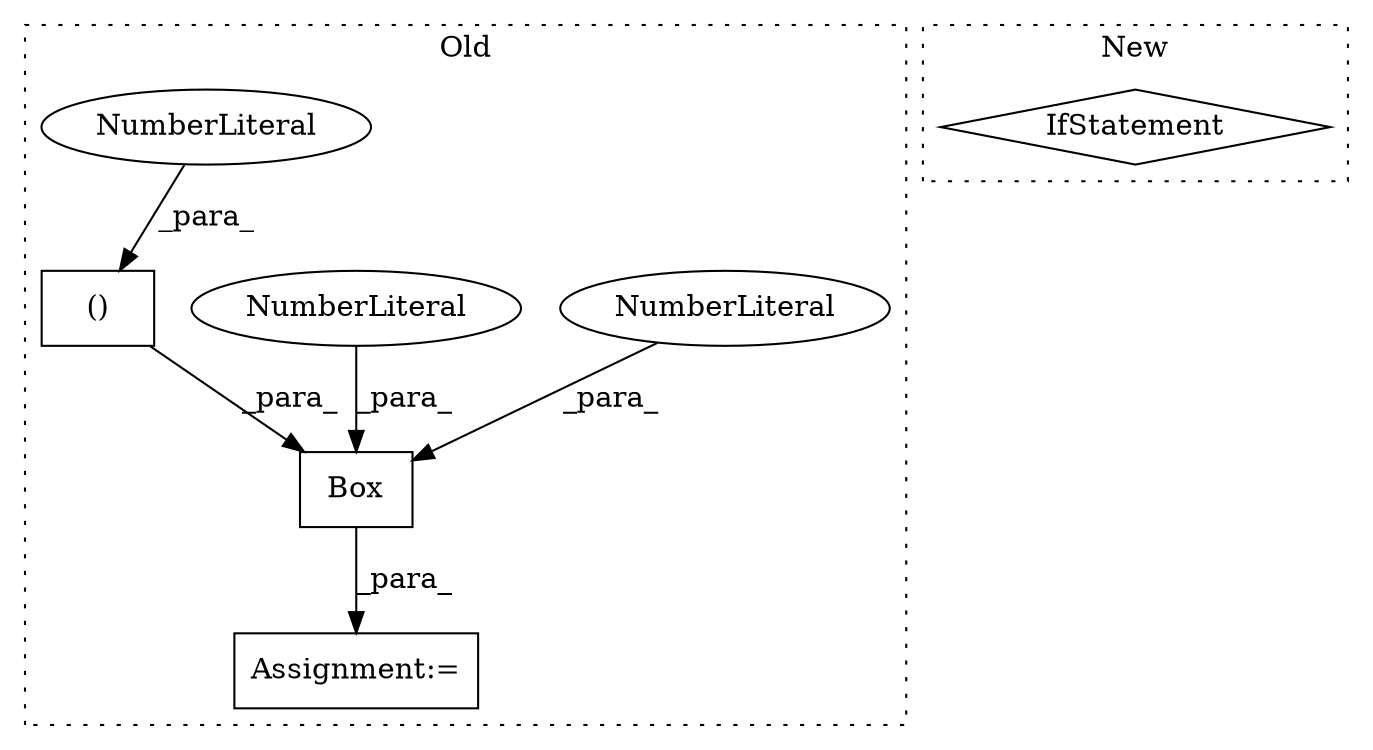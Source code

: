 digraph G {
subgraph cluster0 {
1 [label="Box" a="32" s="7072,7141" l="4,1" shape="box"];
3 [label="()" a="106" s="7093" l="33" shape="box"];
4 [label="NumberLiteral" a="34" s="7076" l="3" shape="ellipse"];
5 [label="Assignment:=" a="7" s="6984" l="1" shape="box"];
6 [label="NumberLiteral" a="34" s="7080" l="3" shape="ellipse"];
7 [label="NumberLiteral" a="34" s="7093" l="3" shape="ellipse"];
label = "Old";
style="dotted";
}
subgraph cluster1 {
2 [label="IfStatement" a="25" s="7199" l="3" shape="diamond"];
label = "New";
style="dotted";
}
1 -> 5 [label="_para_"];
3 -> 1 [label="_para_"];
4 -> 1 [label="_para_"];
6 -> 1 [label="_para_"];
7 -> 3 [label="_para_"];
}